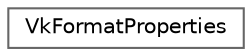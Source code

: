 digraph "类继承关系图"
{
 // LATEX_PDF_SIZE
  bgcolor="transparent";
  edge [fontname=Helvetica,fontsize=10,labelfontname=Helvetica,labelfontsize=10];
  node [fontname=Helvetica,fontsize=10,shape=box,height=0.2,width=0.4];
  rankdir="LR";
  Node0 [id="Node000000",label="VkFormatProperties",height=0.2,width=0.4,color="grey40", fillcolor="white", style="filled",URL="$struct_vk_format_properties.html",tooltip=" "];
}
